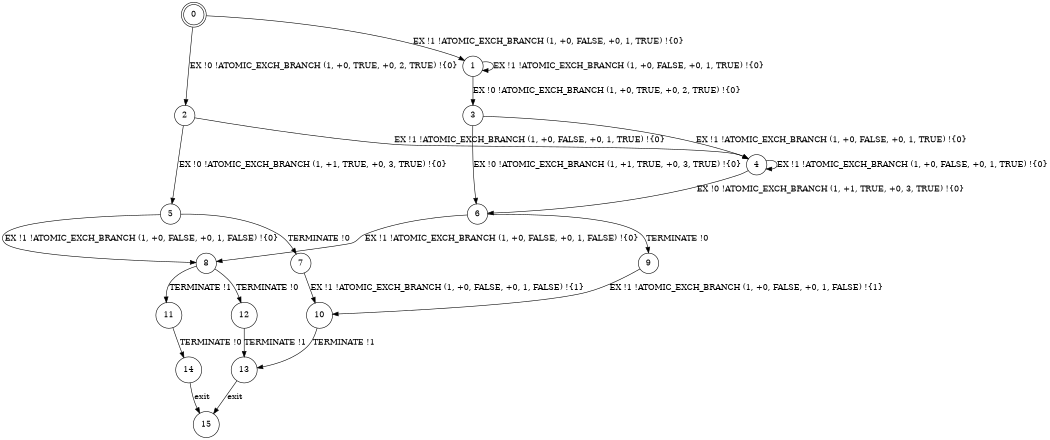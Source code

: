 digraph BCG {
size = "7, 10.5";
center = TRUE;
node [shape = circle];
0 [peripheries = 2];
0 -> 1 [label = "EX !1 !ATOMIC_EXCH_BRANCH (1, +0, FALSE, +0, 1, TRUE) !{0}"];
0 -> 2 [label = "EX !0 !ATOMIC_EXCH_BRANCH (1, +0, TRUE, +0, 2, TRUE) !{0}"];
1 -> 3 [label = "EX !0 !ATOMIC_EXCH_BRANCH (1, +0, TRUE, +0, 2, TRUE) !{0}"];
1 -> 1 [label = "EX !1 !ATOMIC_EXCH_BRANCH (1, +0, FALSE, +0, 1, TRUE) !{0}"];
2 -> 4 [label = "EX !1 !ATOMIC_EXCH_BRANCH (1, +0, FALSE, +0, 1, TRUE) !{0}"];
2 -> 5 [label = "EX !0 !ATOMIC_EXCH_BRANCH (1, +1, TRUE, +0, 3, TRUE) !{0}"];
3 -> 4 [label = "EX !1 !ATOMIC_EXCH_BRANCH (1, +0, FALSE, +0, 1, TRUE) !{0}"];
3 -> 6 [label = "EX !0 !ATOMIC_EXCH_BRANCH (1, +1, TRUE, +0, 3, TRUE) !{0}"];
4 -> 4 [label = "EX !1 !ATOMIC_EXCH_BRANCH (1, +0, FALSE, +0, 1, TRUE) !{0}"];
4 -> 6 [label = "EX !0 !ATOMIC_EXCH_BRANCH (1, +1, TRUE, +0, 3, TRUE) !{0}"];
5 -> 7 [label = "TERMINATE !0"];
5 -> 8 [label = "EX !1 !ATOMIC_EXCH_BRANCH (1, +0, FALSE, +0, 1, FALSE) !{0}"];
6 -> 9 [label = "TERMINATE !0"];
6 -> 8 [label = "EX !1 !ATOMIC_EXCH_BRANCH (1, +0, FALSE, +0, 1, FALSE) !{0}"];
7 -> 10 [label = "EX !1 !ATOMIC_EXCH_BRANCH (1, +0, FALSE, +0, 1, FALSE) !{1}"];
8 -> 11 [label = "TERMINATE !1"];
8 -> 12 [label = "TERMINATE !0"];
9 -> 10 [label = "EX !1 !ATOMIC_EXCH_BRANCH (1, +0, FALSE, +0, 1, FALSE) !{1}"];
10 -> 13 [label = "TERMINATE !1"];
11 -> 14 [label = "TERMINATE !0"];
12 -> 13 [label = "TERMINATE !1"];
13 -> 15 [label = "exit"];
14 -> 15 [label = "exit"];
}

